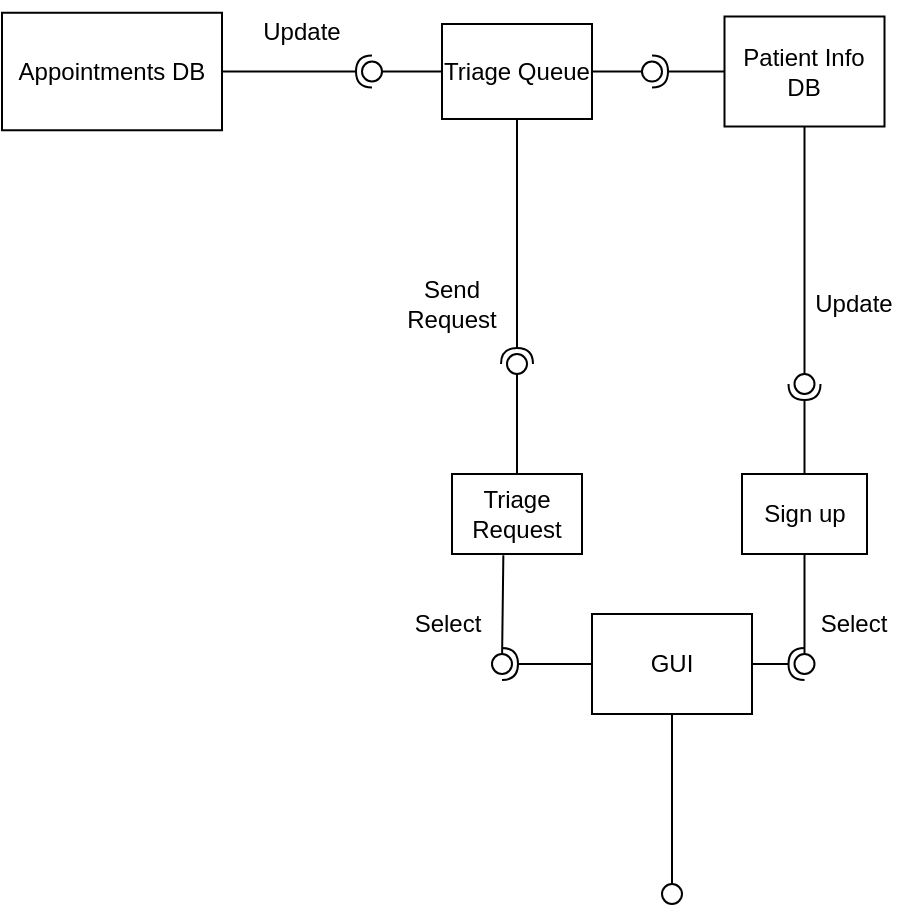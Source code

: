 <mxfile version="24.7.17">
  <diagram name="Page-1" id="_FwJqfKSit_MHCnarlF8">
    <mxGraphModel dx="794" dy="458" grid="1" gridSize="10" guides="1" tooltips="1" connect="1" arrows="1" fold="1" page="1" pageScale="1" pageWidth="850" pageHeight="1100" math="0" shadow="0">
      <root>
        <mxCell id="0" />
        <mxCell id="1" parent="0" />
        <mxCell id="IKRkE9KavZhXF0yhF9RJ-3" value="Patient Info DB" style="rounded=0;whiteSpace=wrap;html=1;" parent="1" vertex="1">
          <mxGeometry x="521.25" y="241.25" width="80" height="55" as="geometry" />
        </mxCell>
        <mxCell id="IKRkE9KavZhXF0yhF9RJ-4" value="Triage Queue" style="rounded=0;whiteSpace=wrap;html=1;" parent="1" vertex="1">
          <mxGeometry x="380" y="245" width="75" height="47.5" as="geometry" />
        </mxCell>
        <mxCell id="IKRkE9KavZhXF0yhF9RJ-7" value="Sign up" style="rounded=0;whiteSpace=wrap;html=1;" parent="1" vertex="1">
          <mxGeometry x="530" y="470" width="62.5" height="40" as="geometry" />
        </mxCell>
        <mxCell id="IKRkE9KavZhXF0yhF9RJ-8" value="Triage Request" style="rounded=0;whiteSpace=wrap;html=1;" parent="1" vertex="1">
          <mxGeometry x="385" y="470" width="65" height="40" as="geometry" />
        </mxCell>
        <mxCell id="IKRkE9KavZhXF0yhF9RJ-13" value="GUI" style="rounded=0;whiteSpace=wrap;html=1;" parent="1" vertex="1">
          <mxGeometry x="455" y="540" width="80" height="50" as="geometry" />
        </mxCell>
        <mxCell id="kWpErq_-9IBb-TTLj04Y-6" value="" style="ellipse;whiteSpace=wrap;html=1;align=center;aspect=fixed;fillColor=none;strokeColor=none;resizable=0;perimeter=centerPerimeter;rotatable=0;allowArrows=0;points=[];outlineConnect=1;" vertex="1" parent="1">
          <mxGeometry x="405" y="410" width="10" height="10" as="geometry" />
        </mxCell>
        <mxCell id="kWpErq_-9IBb-TTLj04Y-8" value="" style="rounded=0;orthogonalLoop=1;jettySize=auto;html=1;endArrow=oval;endFill=0;sketch=0;sourcePerimeterSpacing=0;targetPerimeterSpacing=0;endSize=10;exitX=0.5;exitY=1;exitDx=0;exitDy=0;" edge="1" parent="1" source="IKRkE9KavZhXF0yhF9RJ-13">
          <mxGeometry relative="1" as="geometry">
            <mxPoint x="390" y="615" as="sourcePoint" />
            <mxPoint x="495" y="680" as="targetPoint" />
          </mxGeometry>
        </mxCell>
        <mxCell id="kWpErq_-9IBb-TTLj04Y-10" value="" style="rounded=0;orthogonalLoop=1;jettySize=auto;html=1;endArrow=halfCircle;endFill=0;endSize=6;strokeWidth=1;sketch=0;exitX=0;exitY=0.5;exitDx=0;exitDy=0;" edge="1" target="kWpErq_-9IBb-TTLj04Y-12" parent="1" source="IKRkE9KavZhXF0yhF9RJ-13">
          <mxGeometry relative="1" as="geometry">
            <mxPoint x="430" y="615" as="sourcePoint" />
          </mxGeometry>
        </mxCell>
        <mxCell id="kWpErq_-9IBb-TTLj04Y-11" value="" style="rounded=0;orthogonalLoop=1;jettySize=auto;html=1;endArrow=oval;endFill=0;sketch=0;sourcePerimeterSpacing=0;targetPerimeterSpacing=0;endSize=10;exitX=0.395;exitY=1.017;exitDx=0;exitDy=0;exitPerimeter=0;" edge="1" target="kWpErq_-9IBb-TTLj04Y-12" parent="1" source="IKRkE9KavZhXF0yhF9RJ-8">
          <mxGeometry relative="1" as="geometry">
            <mxPoint x="390" y="615" as="sourcePoint" />
          </mxGeometry>
        </mxCell>
        <mxCell id="kWpErq_-9IBb-TTLj04Y-12" value="" style="ellipse;whiteSpace=wrap;html=1;align=center;aspect=fixed;fillColor=none;strokeColor=none;resizable=0;perimeter=centerPerimeter;rotatable=0;allowArrows=0;points=[];outlineConnect=1;" vertex="1" parent="1">
          <mxGeometry x="405" y="560" width="10" height="10" as="geometry" />
        </mxCell>
        <mxCell id="kWpErq_-9IBb-TTLj04Y-22" value="" style="rounded=0;orthogonalLoop=1;jettySize=auto;html=1;endArrow=halfCircle;endFill=0;endSize=6;strokeWidth=1;sketch=0;exitX=1;exitY=0.5;exitDx=0;exitDy=0;" edge="1" target="kWpErq_-9IBb-TTLj04Y-24" parent="1" source="IKRkE9KavZhXF0yhF9RJ-13">
          <mxGeometry relative="1" as="geometry">
            <mxPoint x="650" y="565" as="sourcePoint" />
          </mxGeometry>
        </mxCell>
        <mxCell id="kWpErq_-9IBb-TTLj04Y-23" value="" style="rounded=0;orthogonalLoop=1;jettySize=auto;html=1;endArrow=oval;endFill=0;sketch=0;sourcePerimeterSpacing=0;targetPerimeterSpacing=0;endSize=10;exitX=0.5;exitY=1;exitDx=0;exitDy=0;" edge="1" target="kWpErq_-9IBb-TTLj04Y-24" parent="1" source="IKRkE9KavZhXF0yhF9RJ-7">
          <mxGeometry relative="1" as="geometry">
            <mxPoint x="600" y="540" as="sourcePoint" />
          </mxGeometry>
        </mxCell>
        <mxCell id="kWpErq_-9IBb-TTLj04Y-24" value="" style="ellipse;whiteSpace=wrap;html=1;align=center;aspect=fixed;fillColor=none;strokeColor=none;resizable=0;perimeter=centerPerimeter;rotatable=0;allowArrows=0;points=[];outlineConnect=1;" vertex="1" parent="1">
          <mxGeometry x="556.25" y="560" width="10" height="10" as="geometry" />
        </mxCell>
        <mxCell id="kWpErq_-9IBb-TTLj04Y-25" value="" style="rounded=0;orthogonalLoop=1;jettySize=auto;html=1;endArrow=halfCircle;endFill=0;endSize=6;strokeWidth=1;sketch=0;exitX=0.5;exitY=0;exitDx=0;exitDy=0;" edge="1" target="kWpErq_-9IBb-TTLj04Y-27" parent="1" source="IKRkE9KavZhXF0yhF9RJ-7">
          <mxGeometry relative="1" as="geometry">
            <mxPoint x="650" y="445" as="sourcePoint" />
          </mxGeometry>
        </mxCell>
        <mxCell id="kWpErq_-9IBb-TTLj04Y-26" value="" style="rounded=0;orthogonalLoop=1;jettySize=auto;html=1;endArrow=oval;endFill=0;sketch=0;sourcePerimeterSpacing=0;targetPerimeterSpacing=0;endSize=10;exitX=0.5;exitY=1;exitDx=0;exitDy=0;" edge="1" target="kWpErq_-9IBb-TTLj04Y-27" parent="1" source="IKRkE9KavZhXF0yhF9RJ-3">
          <mxGeometry relative="1" as="geometry">
            <mxPoint x="610" y="445" as="sourcePoint" />
          </mxGeometry>
        </mxCell>
        <mxCell id="kWpErq_-9IBb-TTLj04Y-27" value="" style="ellipse;whiteSpace=wrap;html=1;align=center;aspect=fixed;fillColor=none;strokeColor=none;resizable=0;perimeter=centerPerimeter;rotatable=0;allowArrows=0;points=[];outlineConnect=1;" vertex="1" parent="1">
          <mxGeometry x="556.25" y="420" width="10" height="10" as="geometry" />
        </mxCell>
        <mxCell id="kWpErq_-9IBb-TTLj04Y-28" value="" style="rounded=0;orthogonalLoop=1;jettySize=auto;html=1;endArrow=halfCircle;endFill=0;endSize=6;strokeWidth=1;sketch=0;exitX=0.5;exitY=1;exitDx=0;exitDy=0;" edge="1" target="kWpErq_-9IBb-TTLj04Y-30" parent="1" source="IKRkE9KavZhXF0yhF9RJ-4">
          <mxGeometry relative="1" as="geometry">
            <mxPoint x="650" y="445" as="sourcePoint" />
          </mxGeometry>
        </mxCell>
        <mxCell id="kWpErq_-9IBb-TTLj04Y-29" value="" style="rounded=0;orthogonalLoop=1;jettySize=auto;html=1;endArrow=oval;endFill=0;sketch=0;sourcePerimeterSpacing=0;targetPerimeterSpacing=0;endSize=10;exitX=0.5;exitY=0;exitDx=0;exitDy=0;" edge="1" target="kWpErq_-9IBb-TTLj04Y-30" parent="1" source="IKRkE9KavZhXF0yhF9RJ-8">
          <mxGeometry relative="1" as="geometry">
            <mxPoint x="610" y="445" as="sourcePoint" />
          </mxGeometry>
        </mxCell>
        <mxCell id="kWpErq_-9IBb-TTLj04Y-30" value="" style="ellipse;whiteSpace=wrap;html=1;align=center;aspect=fixed;fillColor=none;strokeColor=none;resizable=0;perimeter=centerPerimeter;rotatable=0;allowArrows=0;points=[];outlineConnect=1;" vertex="1" parent="1">
          <mxGeometry x="412.5" y="410" width="10" height="10" as="geometry" />
        </mxCell>
        <mxCell id="kWpErq_-9IBb-TTLj04Y-31" value="" style="rounded=0;orthogonalLoop=1;jettySize=auto;html=1;endArrow=halfCircle;endFill=0;endSize=6;strokeWidth=1;sketch=0;exitX=1;exitY=0.5;exitDx=0;exitDy=0;" edge="1" target="kWpErq_-9IBb-TTLj04Y-33" parent="1" source="kWpErq_-9IBb-TTLj04Y-34">
          <mxGeometry relative="1" as="geometry">
            <mxPoint x="500" y="335" as="sourcePoint" />
          </mxGeometry>
        </mxCell>
        <mxCell id="kWpErq_-9IBb-TTLj04Y-32" value="" style="rounded=0;orthogonalLoop=1;jettySize=auto;html=1;endArrow=oval;endFill=0;sketch=0;sourcePerimeterSpacing=0;targetPerimeterSpacing=0;endSize=10;exitX=0;exitY=0.5;exitDx=0;exitDy=0;" edge="1" target="kWpErq_-9IBb-TTLj04Y-33" parent="1" source="IKRkE9KavZhXF0yhF9RJ-4">
          <mxGeometry relative="1" as="geometry">
            <mxPoint x="280" y="269" as="sourcePoint" />
          </mxGeometry>
        </mxCell>
        <mxCell id="kWpErq_-9IBb-TTLj04Y-33" value="" style="ellipse;whiteSpace=wrap;html=1;align=center;aspect=fixed;fillColor=none;strokeColor=none;resizable=0;perimeter=centerPerimeter;rotatable=0;allowArrows=0;points=[];outlineConnect=1;" vertex="1" parent="1">
          <mxGeometry x="340" y="263.75" width="10" height="10" as="geometry" />
        </mxCell>
        <mxCell id="kWpErq_-9IBb-TTLj04Y-34" value="Appointments DB" style="rounded=0;whiteSpace=wrap;html=1;" vertex="1" parent="1">
          <mxGeometry x="160" y="239.38" width="110" height="58.75" as="geometry" />
        </mxCell>
        <mxCell id="kWpErq_-9IBb-TTLj04Y-35" value="Update" style="text;html=1;align=center;verticalAlign=middle;whiteSpace=wrap;rounded=0;" vertex="1" parent="1">
          <mxGeometry x="280" y="233.75" width="60" height="30" as="geometry" />
        </mxCell>
        <mxCell id="kWpErq_-9IBb-TTLj04Y-36" value="Update" style="text;html=1;align=center;verticalAlign=middle;whiteSpace=wrap;rounded=0;" vertex="1" parent="1">
          <mxGeometry x="556.25" y="370" width="60" height="30" as="geometry" />
        </mxCell>
        <mxCell id="kWpErq_-9IBb-TTLj04Y-37" value="Send Request" style="text;html=1;align=center;verticalAlign=middle;whiteSpace=wrap;rounded=0;" vertex="1" parent="1">
          <mxGeometry x="355" y="370" width="60" height="30" as="geometry" />
        </mxCell>
        <mxCell id="kWpErq_-9IBb-TTLj04Y-38" value="Select" style="text;html=1;align=center;verticalAlign=middle;whiteSpace=wrap;rounded=0;" vertex="1" parent="1">
          <mxGeometry x="352.5" y="530" width="60" height="30" as="geometry" />
        </mxCell>
        <mxCell id="kWpErq_-9IBb-TTLj04Y-39" value="Select" style="text;html=1;align=center;verticalAlign=middle;whiteSpace=wrap;rounded=0;" vertex="1" parent="1">
          <mxGeometry x="556.25" y="530" width="60" height="30" as="geometry" />
        </mxCell>
        <mxCell id="kWpErq_-9IBb-TTLj04Y-40" value="" style="rounded=0;orthogonalLoop=1;jettySize=auto;html=1;endArrow=halfCircle;endFill=0;endSize=6;strokeWidth=1;sketch=0;exitX=0;exitY=0.5;exitDx=0;exitDy=0;" edge="1" target="kWpErq_-9IBb-TTLj04Y-42" parent="1" source="IKRkE9KavZhXF0yhF9RJ-3">
          <mxGeometry relative="1" as="geometry">
            <mxPoint x="500" y="395" as="sourcePoint" />
          </mxGeometry>
        </mxCell>
        <mxCell id="kWpErq_-9IBb-TTLj04Y-41" value="" style="rounded=0;orthogonalLoop=1;jettySize=auto;html=1;endArrow=oval;endFill=0;sketch=0;sourcePerimeterSpacing=0;targetPerimeterSpacing=0;endSize=10;exitX=1;exitY=0.5;exitDx=0;exitDy=0;" edge="1" target="kWpErq_-9IBb-TTLj04Y-42" parent="1" source="IKRkE9KavZhXF0yhF9RJ-4">
          <mxGeometry relative="1" as="geometry">
            <mxPoint x="460" y="395" as="sourcePoint" />
          </mxGeometry>
        </mxCell>
        <mxCell id="kWpErq_-9IBb-TTLj04Y-42" value="" style="ellipse;whiteSpace=wrap;html=1;align=center;aspect=fixed;fillColor=none;strokeColor=none;resizable=0;perimeter=centerPerimeter;rotatable=0;allowArrows=0;points=[];outlineConnect=1;" vertex="1" parent="1">
          <mxGeometry x="480" y="263.76" width="10" height="10" as="geometry" />
        </mxCell>
      </root>
    </mxGraphModel>
  </diagram>
</mxfile>

